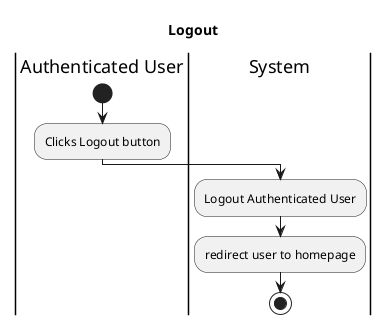 @startuml
title Logout
|Authenticated User|
start
    :Clicks Logout button;

|System|
    :Logout Authenticated User;
    :redirect user to homepage;

stop
@enduml